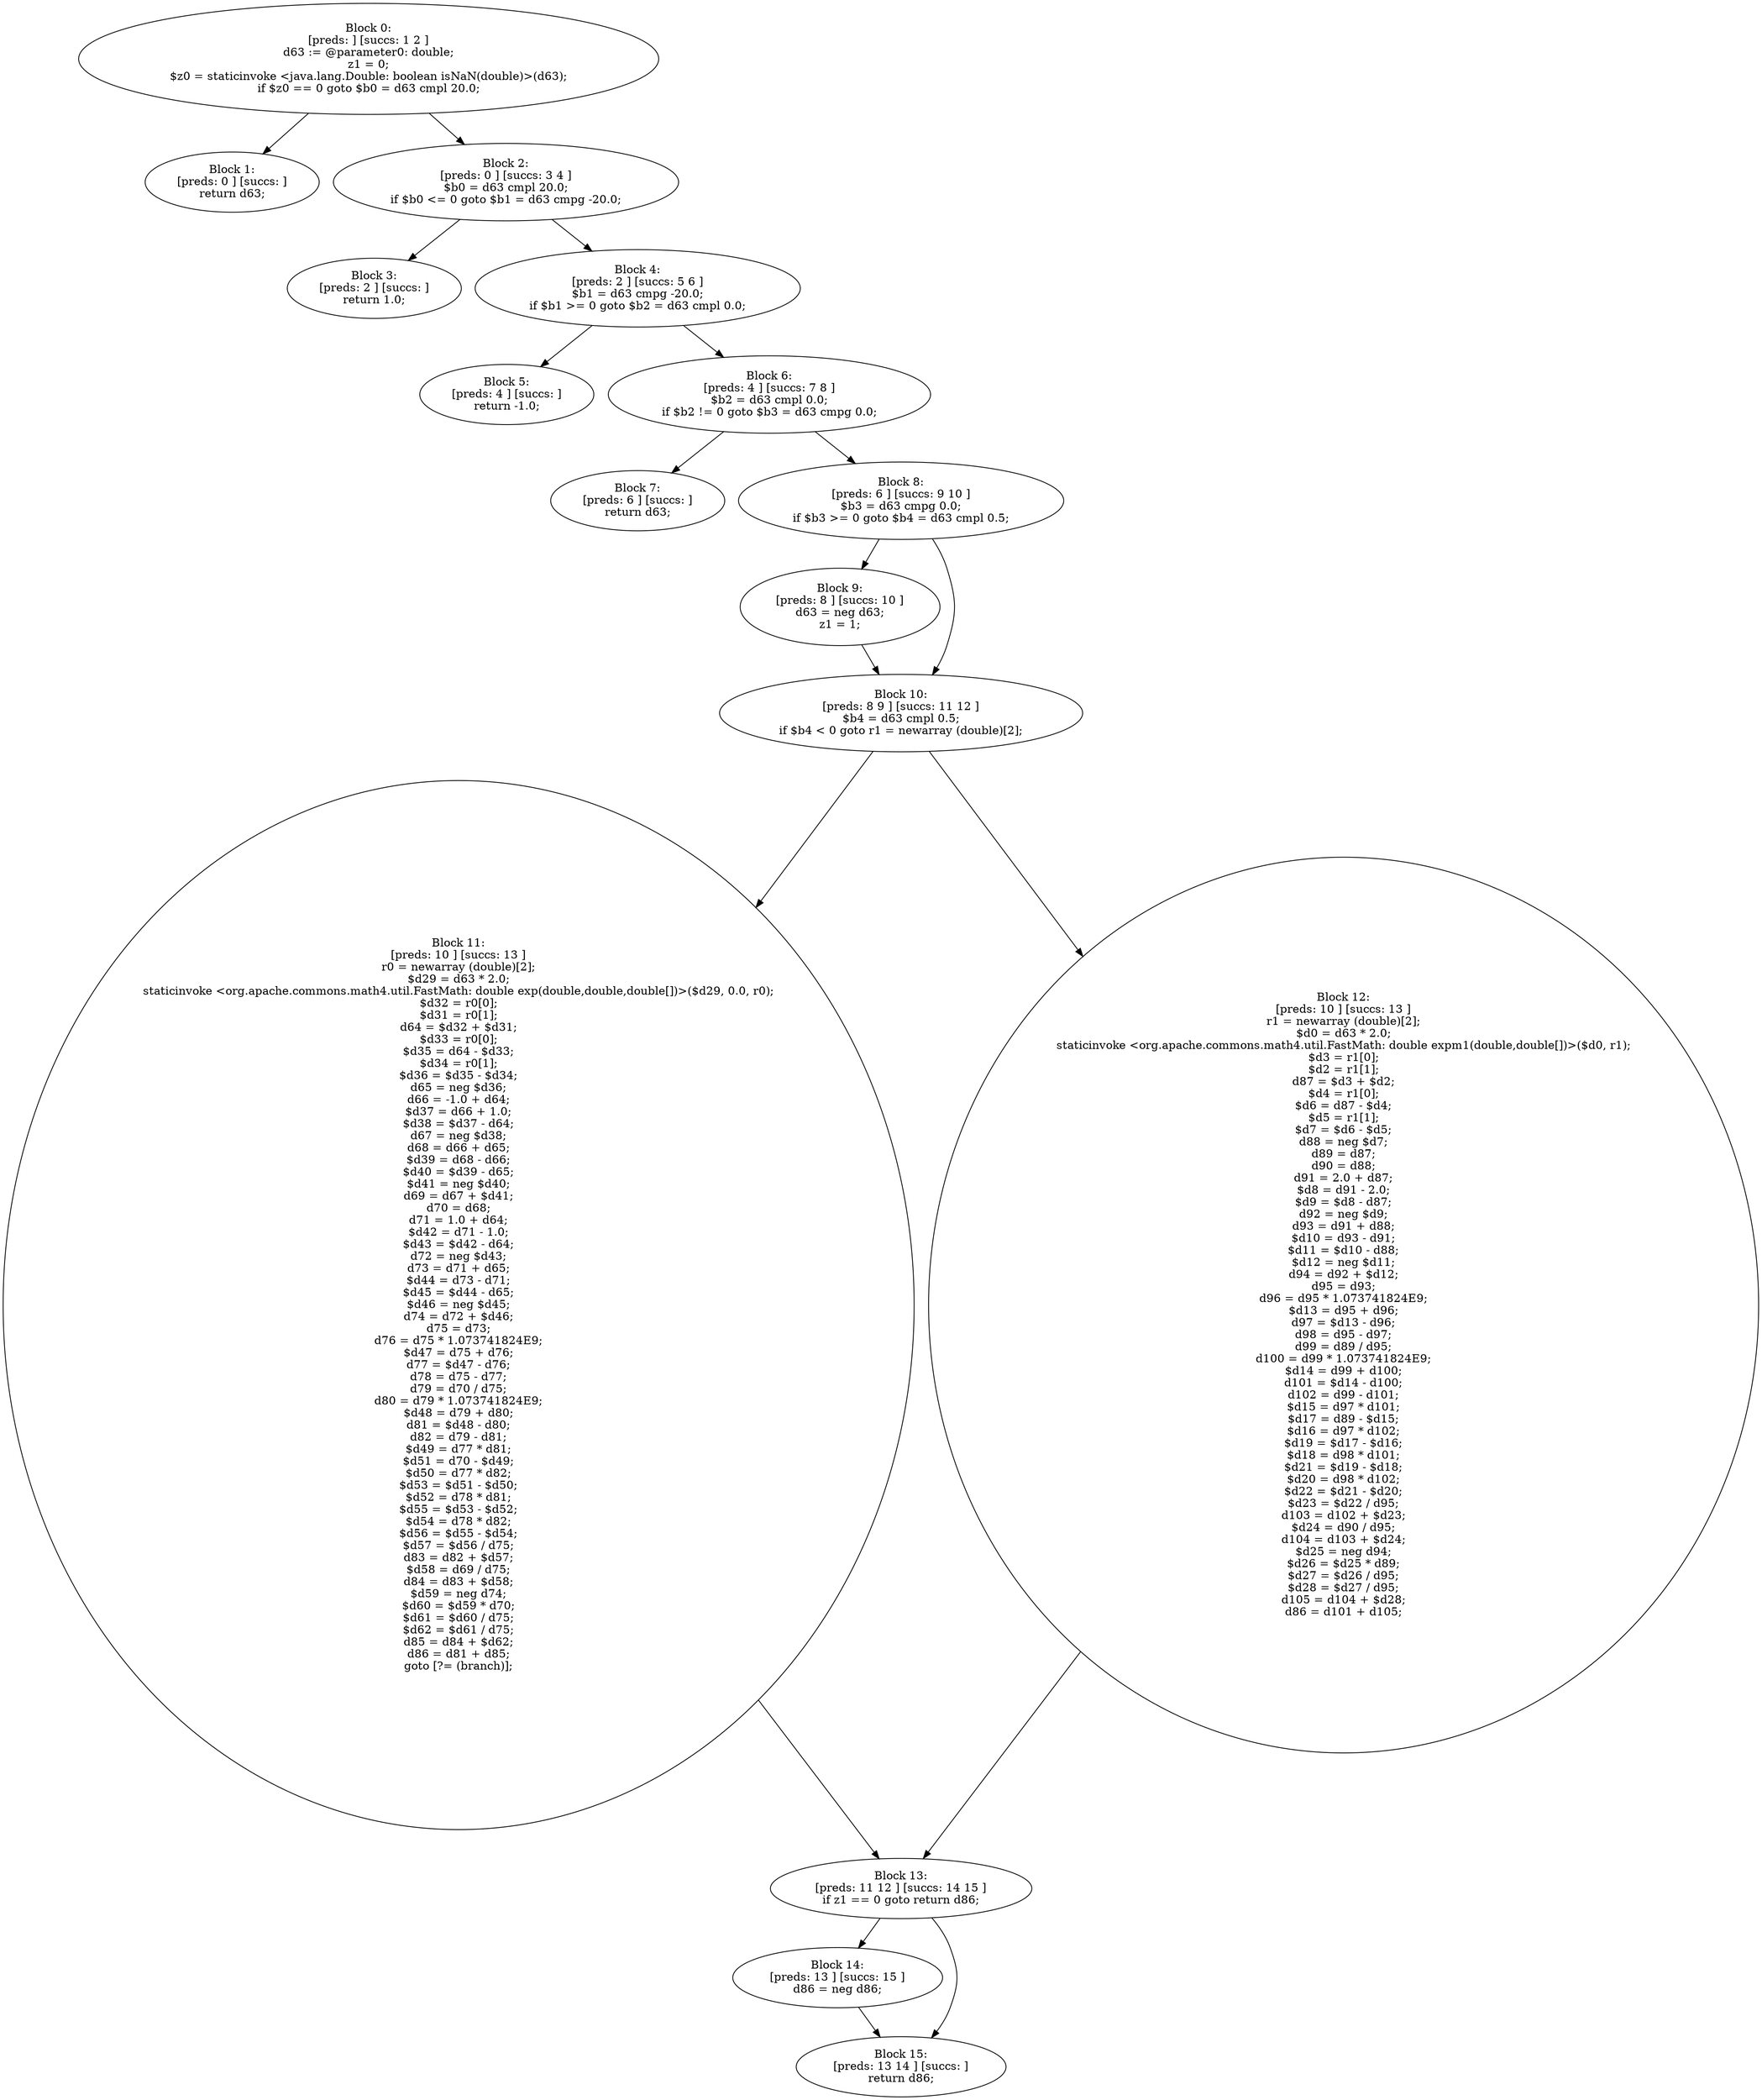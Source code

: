 digraph "unitGraph" {
    "Block 0:
[preds: ] [succs: 1 2 ]
d63 := @parameter0: double;
z1 = 0;
$z0 = staticinvoke <java.lang.Double: boolean isNaN(double)>(d63);
if $z0 == 0 goto $b0 = d63 cmpl 20.0;
"
    "Block 1:
[preds: 0 ] [succs: ]
return d63;
"
    "Block 2:
[preds: 0 ] [succs: 3 4 ]
$b0 = d63 cmpl 20.0;
if $b0 <= 0 goto $b1 = d63 cmpg -20.0;
"
    "Block 3:
[preds: 2 ] [succs: ]
return 1.0;
"
    "Block 4:
[preds: 2 ] [succs: 5 6 ]
$b1 = d63 cmpg -20.0;
if $b1 >= 0 goto $b2 = d63 cmpl 0.0;
"
    "Block 5:
[preds: 4 ] [succs: ]
return -1.0;
"
    "Block 6:
[preds: 4 ] [succs: 7 8 ]
$b2 = d63 cmpl 0.0;
if $b2 != 0 goto $b3 = d63 cmpg 0.0;
"
    "Block 7:
[preds: 6 ] [succs: ]
return d63;
"
    "Block 8:
[preds: 6 ] [succs: 9 10 ]
$b3 = d63 cmpg 0.0;
if $b3 >= 0 goto $b4 = d63 cmpl 0.5;
"
    "Block 9:
[preds: 8 ] [succs: 10 ]
d63 = neg d63;
z1 = 1;
"
    "Block 10:
[preds: 8 9 ] [succs: 11 12 ]
$b4 = d63 cmpl 0.5;
if $b4 < 0 goto r1 = newarray (double)[2];
"
    "Block 11:
[preds: 10 ] [succs: 13 ]
r0 = newarray (double)[2];
$d29 = d63 * 2.0;
staticinvoke <org.apache.commons.math4.util.FastMath: double exp(double,double,double[])>($d29, 0.0, r0);
$d32 = r0[0];
$d31 = r0[1];
d64 = $d32 + $d31;
$d33 = r0[0];
$d35 = d64 - $d33;
$d34 = r0[1];
$d36 = $d35 - $d34;
d65 = neg $d36;
d66 = -1.0 + d64;
$d37 = d66 + 1.0;
$d38 = $d37 - d64;
d67 = neg $d38;
d68 = d66 + d65;
$d39 = d68 - d66;
$d40 = $d39 - d65;
$d41 = neg $d40;
d69 = d67 + $d41;
d70 = d68;
d71 = 1.0 + d64;
$d42 = d71 - 1.0;
$d43 = $d42 - d64;
d72 = neg $d43;
d73 = d71 + d65;
$d44 = d73 - d71;
$d45 = $d44 - d65;
$d46 = neg $d45;
d74 = d72 + $d46;
d75 = d73;
d76 = d75 * 1.073741824E9;
$d47 = d75 + d76;
d77 = $d47 - d76;
d78 = d75 - d77;
d79 = d70 / d75;
d80 = d79 * 1.073741824E9;
$d48 = d79 + d80;
d81 = $d48 - d80;
d82 = d79 - d81;
$d49 = d77 * d81;
$d51 = d70 - $d49;
$d50 = d77 * d82;
$d53 = $d51 - $d50;
$d52 = d78 * d81;
$d55 = $d53 - $d52;
$d54 = d78 * d82;
$d56 = $d55 - $d54;
$d57 = $d56 / d75;
d83 = d82 + $d57;
$d58 = d69 / d75;
d84 = d83 + $d58;
$d59 = neg d74;
$d60 = $d59 * d70;
$d61 = $d60 / d75;
$d62 = $d61 / d75;
d85 = d84 + $d62;
d86 = d81 + d85;
goto [?= (branch)];
"
    "Block 12:
[preds: 10 ] [succs: 13 ]
r1 = newarray (double)[2];
$d0 = d63 * 2.0;
staticinvoke <org.apache.commons.math4.util.FastMath: double expm1(double,double[])>($d0, r1);
$d3 = r1[0];
$d2 = r1[1];
d87 = $d3 + $d2;
$d4 = r1[0];
$d6 = d87 - $d4;
$d5 = r1[1];
$d7 = $d6 - $d5;
d88 = neg $d7;
d89 = d87;
d90 = d88;
d91 = 2.0 + d87;
$d8 = d91 - 2.0;
$d9 = $d8 - d87;
d92 = neg $d9;
d93 = d91 + d88;
$d10 = d93 - d91;
$d11 = $d10 - d88;
$d12 = neg $d11;
d94 = d92 + $d12;
d95 = d93;
d96 = d95 * 1.073741824E9;
$d13 = d95 + d96;
d97 = $d13 - d96;
d98 = d95 - d97;
d99 = d89 / d95;
d100 = d99 * 1.073741824E9;
$d14 = d99 + d100;
d101 = $d14 - d100;
d102 = d99 - d101;
$d15 = d97 * d101;
$d17 = d89 - $d15;
$d16 = d97 * d102;
$d19 = $d17 - $d16;
$d18 = d98 * d101;
$d21 = $d19 - $d18;
$d20 = d98 * d102;
$d22 = $d21 - $d20;
$d23 = $d22 / d95;
d103 = d102 + $d23;
$d24 = d90 / d95;
d104 = d103 + $d24;
$d25 = neg d94;
$d26 = $d25 * d89;
$d27 = $d26 / d95;
$d28 = $d27 / d95;
d105 = d104 + $d28;
d86 = d101 + d105;
"
    "Block 13:
[preds: 11 12 ] [succs: 14 15 ]
if z1 == 0 goto return d86;
"
    "Block 14:
[preds: 13 ] [succs: 15 ]
d86 = neg d86;
"
    "Block 15:
[preds: 13 14 ] [succs: ]
return d86;
"
    "Block 0:
[preds: ] [succs: 1 2 ]
d63 := @parameter0: double;
z1 = 0;
$z0 = staticinvoke <java.lang.Double: boolean isNaN(double)>(d63);
if $z0 == 0 goto $b0 = d63 cmpl 20.0;
"->"Block 1:
[preds: 0 ] [succs: ]
return d63;
";
    "Block 0:
[preds: ] [succs: 1 2 ]
d63 := @parameter0: double;
z1 = 0;
$z0 = staticinvoke <java.lang.Double: boolean isNaN(double)>(d63);
if $z0 == 0 goto $b0 = d63 cmpl 20.0;
"->"Block 2:
[preds: 0 ] [succs: 3 4 ]
$b0 = d63 cmpl 20.0;
if $b0 <= 0 goto $b1 = d63 cmpg -20.0;
";
    "Block 2:
[preds: 0 ] [succs: 3 4 ]
$b0 = d63 cmpl 20.0;
if $b0 <= 0 goto $b1 = d63 cmpg -20.0;
"->"Block 3:
[preds: 2 ] [succs: ]
return 1.0;
";
    "Block 2:
[preds: 0 ] [succs: 3 4 ]
$b0 = d63 cmpl 20.0;
if $b0 <= 0 goto $b1 = d63 cmpg -20.0;
"->"Block 4:
[preds: 2 ] [succs: 5 6 ]
$b1 = d63 cmpg -20.0;
if $b1 >= 0 goto $b2 = d63 cmpl 0.0;
";
    "Block 4:
[preds: 2 ] [succs: 5 6 ]
$b1 = d63 cmpg -20.0;
if $b1 >= 0 goto $b2 = d63 cmpl 0.0;
"->"Block 5:
[preds: 4 ] [succs: ]
return -1.0;
";
    "Block 4:
[preds: 2 ] [succs: 5 6 ]
$b1 = d63 cmpg -20.0;
if $b1 >= 0 goto $b2 = d63 cmpl 0.0;
"->"Block 6:
[preds: 4 ] [succs: 7 8 ]
$b2 = d63 cmpl 0.0;
if $b2 != 0 goto $b3 = d63 cmpg 0.0;
";
    "Block 6:
[preds: 4 ] [succs: 7 8 ]
$b2 = d63 cmpl 0.0;
if $b2 != 0 goto $b3 = d63 cmpg 0.0;
"->"Block 7:
[preds: 6 ] [succs: ]
return d63;
";
    "Block 6:
[preds: 4 ] [succs: 7 8 ]
$b2 = d63 cmpl 0.0;
if $b2 != 0 goto $b3 = d63 cmpg 0.0;
"->"Block 8:
[preds: 6 ] [succs: 9 10 ]
$b3 = d63 cmpg 0.0;
if $b3 >= 0 goto $b4 = d63 cmpl 0.5;
";
    "Block 8:
[preds: 6 ] [succs: 9 10 ]
$b3 = d63 cmpg 0.0;
if $b3 >= 0 goto $b4 = d63 cmpl 0.5;
"->"Block 9:
[preds: 8 ] [succs: 10 ]
d63 = neg d63;
z1 = 1;
";
    "Block 8:
[preds: 6 ] [succs: 9 10 ]
$b3 = d63 cmpg 0.0;
if $b3 >= 0 goto $b4 = d63 cmpl 0.5;
"->"Block 10:
[preds: 8 9 ] [succs: 11 12 ]
$b4 = d63 cmpl 0.5;
if $b4 < 0 goto r1 = newarray (double)[2];
";
    "Block 9:
[preds: 8 ] [succs: 10 ]
d63 = neg d63;
z1 = 1;
"->"Block 10:
[preds: 8 9 ] [succs: 11 12 ]
$b4 = d63 cmpl 0.5;
if $b4 < 0 goto r1 = newarray (double)[2];
";
    "Block 10:
[preds: 8 9 ] [succs: 11 12 ]
$b4 = d63 cmpl 0.5;
if $b4 < 0 goto r1 = newarray (double)[2];
"->"Block 11:
[preds: 10 ] [succs: 13 ]
r0 = newarray (double)[2];
$d29 = d63 * 2.0;
staticinvoke <org.apache.commons.math4.util.FastMath: double exp(double,double,double[])>($d29, 0.0, r0);
$d32 = r0[0];
$d31 = r0[1];
d64 = $d32 + $d31;
$d33 = r0[0];
$d35 = d64 - $d33;
$d34 = r0[1];
$d36 = $d35 - $d34;
d65 = neg $d36;
d66 = -1.0 + d64;
$d37 = d66 + 1.0;
$d38 = $d37 - d64;
d67 = neg $d38;
d68 = d66 + d65;
$d39 = d68 - d66;
$d40 = $d39 - d65;
$d41 = neg $d40;
d69 = d67 + $d41;
d70 = d68;
d71 = 1.0 + d64;
$d42 = d71 - 1.0;
$d43 = $d42 - d64;
d72 = neg $d43;
d73 = d71 + d65;
$d44 = d73 - d71;
$d45 = $d44 - d65;
$d46 = neg $d45;
d74 = d72 + $d46;
d75 = d73;
d76 = d75 * 1.073741824E9;
$d47 = d75 + d76;
d77 = $d47 - d76;
d78 = d75 - d77;
d79 = d70 / d75;
d80 = d79 * 1.073741824E9;
$d48 = d79 + d80;
d81 = $d48 - d80;
d82 = d79 - d81;
$d49 = d77 * d81;
$d51 = d70 - $d49;
$d50 = d77 * d82;
$d53 = $d51 - $d50;
$d52 = d78 * d81;
$d55 = $d53 - $d52;
$d54 = d78 * d82;
$d56 = $d55 - $d54;
$d57 = $d56 / d75;
d83 = d82 + $d57;
$d58 = d69 / d75;
d84 = d83 + $d58;
$d59 = neg d74;
$d60 = $d59 * d70;
$d61 = $d60 / d75;
$d62 = $d61 / d75;
d85 = d84 + $d62;
d86 = d81 + d85;
goto [?= (branch)];
";
    "Block 10:
[preds: 8 9 ] [succs: 11 12 ]
$b4 = d63 cmpl 0.5;
if $b4 < 0 goto r1 = newarray (double)[2];
"->"Block 12:
[preds: 10 ] [succs: 13 ]
r1 = newarray (double)[2];
$d0 = d63 * 2.0;
staticinvoke <org.apache.commons.math4.util.FastMath: double expm1(double,double[])>($d0, r1);
$d3 = r1[0];
$d2 = r1[1];
d87 = $d3 + $d2;
$d4 = r1[0];
$d6 = d87 - $d4;
$d5 = r1[1];
$d7 = $d6 - $d5;
d88 = neg $d7;
d89 = d87;
d90 = d88;
d91 = 2.0 + d87;
$d8 = d91 - 2.0;
$d9 = $d8 - d87;
d92 = neg $d9;
d93 = d91 + d88;
$d10 = d93 - d91;
$d11 = $d10 - d88;
$d12 = neg $d11;
d94 = d92 + $d12;
d95 = d93;
d96 = d95 * 1.073741824E9;
$d13 = d95 + d96;
d97 = $d13 - d96;
d98 = d95 - d97;
d99 = d89 / d95;
d100 = d99 * 1.073741824E9;
$d14 = d99 + d100;
d101 = $d14 - d100;
d102 = d99 - d101;
$d15 = d97 * d101;
$d17 = d89 - $d15;
$d16 = d97 * d102;
$d19 = $d17 - $d16;
$d18 = d98 * d101;
$d21 = $d19 - $d18;
$d20 = d98 * d102;
$d22 = $d21 - $d20;
$d23 = $d22 / d95;
d103 = d102 + $d23;
$d24 = d90 / d95;
d104 = d103 + $d24;
$d25 = neg d94;
$d26 = $d25 * d89;
$d27 = $d26 / d95;
$d28 = $d27 / d95;
d105 = d104 + $d28;
d86 = d101 + d105;
";
    "Block 11:
[preds: 10 ] [succs: 13 ]
r0 = newarray (double)[2];
$d29 = d63 * 2.0;
staticinvoke <org.apache.commons.math4.util.FastMath: double exp(double,double,double[])>($d29, 0.0, r0);
$d32 = r0[0];
$d31 = r0[1];
d64 = $d32 + $d31;
$d33 = r0[0];
$d35 = d64 - $d33;
$d34 = r0[1];
$d36 = $d35 - $d34;
d65 = neg $d36;
d66 = -1.0 + d64;
$d37 = d66 + 1.0;
$d38 = $d37 - d64;
d67 = neg $d38;
d68 = d66 + d65;
$d39 = d68 - d66;
$d40 = $d39 - d65;
$d41 = neg $d40;
d69 = d67 + $d41;
d70 = d68;
d71 = 1.0 + d64;
$d42 = d71 - 1.0;
$d43 = $d42 - d64;
d72 = neg $d43;
d73 = d71 + d65;
$d44 = d73 - d71;
$d45 = $d44 - d65;
$d46 = neg $d45;
d74 = d72 + $d46;
d75 = d73;
d76 = d75 * 1.073741824E9;
$d47 = d75 + d76;
d77 = $d47 - d76;
d78 = d75 - d77;
d79 = d70 / d75;
d80 = d79 * 1.073741824E9;
$d48 = d79 + d80;
d81 = $d48 - d80;
d82 = d79 - d81;
$d49 = d77 * d81;
$d51 = d70 - $d49;
$d50 = d77 * d82;
$d53 = $d51 - $d50;
$d52 = d78 * d81;
$d55 = $d53 - $d52;
$d54 = d78 * d82;
$d56 = $d55 - $d54;
$d57 = $d56 / d75;
d83 = d82 + $d57;
$d58 = d69 / d75;
d84 = d83 + $d58;
$d59 = neg d74;
$d60 = $d59 * d70;
$d61 = $d60 / d75;
$d62 = $d61 / d75;
d85 = d84 + $d62;
d86 = d81 + d85;
goto [?= (branch)];
"->"Block 13:
[preds: 11 12 ] [succs: 14 15 ]
if z1 == 0 goto return d86;
";
    "Block 12:
[preds: 10 ] [succs: 13 ]
r1 = newarray (double)[2];
$d0 = d63 * 2.0;
staticinvoke <org.apache.commons.math4.util.FastMath: double expm1(double,double[])>($d0, r1);
$d3 = r1[0];
$d2 = r1[1];
d87 = $d3 + $d2;
$d4 = r1[0];
$d6 = d87 - $d4;
$d5 = r1[1];
$d7 = $d6 - $d5;
d88 = neg $d7;
d89 = d87;
d90 = d88;
d91 = 2.0 + d87;
$d8 = d91 - 2.0;
$d9 = $d8 - d87;
d92 = neg $d9;
d93 = d91 + d88;
$d10 = d93 - d91;
$d11 = $d10 - d88;
$d12 = neg $d11;
d94 = d92 + $d12;
d95 = d93;
d96 = d95 * 1.073741824E9;
$d13 = d95 + d96;
d97 = $d13 - d96;
d98 = d95 - d97;
d99 = d89 / d95;
d100 = d99 * 1.073741824E9;
$d14 = d99 + d100;
d101 = $d14 - d100;
d102 = d99 - d101;
$d15 = d97 * d101;
$d17 = d89 - $d15;
$d16 = d97 * d102;
$d19 = $d17 - $d16;
$d18 = d98 * d101;
$d21 = $d19 - $d18;
$d20 = d98 * d102;
$d22 = $d21 - $d20;
$d23 = $d22 / d95;
d103 = d102 + $d23;
$d24 = d90 / d95;
d104 = d103 + $d24;
$d25 = neg d94;
$d26 = $d25 * d89;
$d27 = $d26 / d95;
$d28 = $d27 / d95;
d105 = d104 + $d28;
d86 = d101 + d105;
"->"Block 13:
[preds: 11 12 ] [succs: 14 15 ]
if z1 == 0 goto return d86;
";
    "Block 13:
[preds: 11 12 ] [succs: 14 15 ]
if z1 == 0 goto return d86;
"->"Block 14:
[preds: 13 ] [succs: 15 ]
d86 = neg d86;
";
    "Block 13:
[preds: 11 12 ] [succs: 14 15 ]
if z1 == 0 goto return d86;
"->"Block 15:
[preds: 13 14 ] [succs: ]
return d86;
";
    "Block 14:
[preds: 13 ] [succs: 15 ]
d86 = neg d86;
"->"Block 15:
[preds: 13 14 ] [succs: ]
return d86;
";
}
